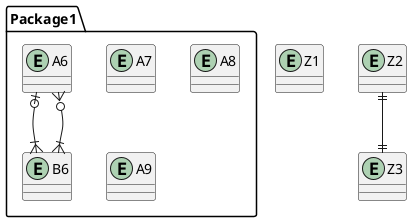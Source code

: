 @startuml Pack

entity Z1

package Package1
{
    entity A6
    entity A7
    entity A8
    entity A9
    entity B6

    A6 |o--|{ B6
    A6 }o--|{ B6
}

entity Z2
entity Z3

Z2 ||--|| Z3

@enduml